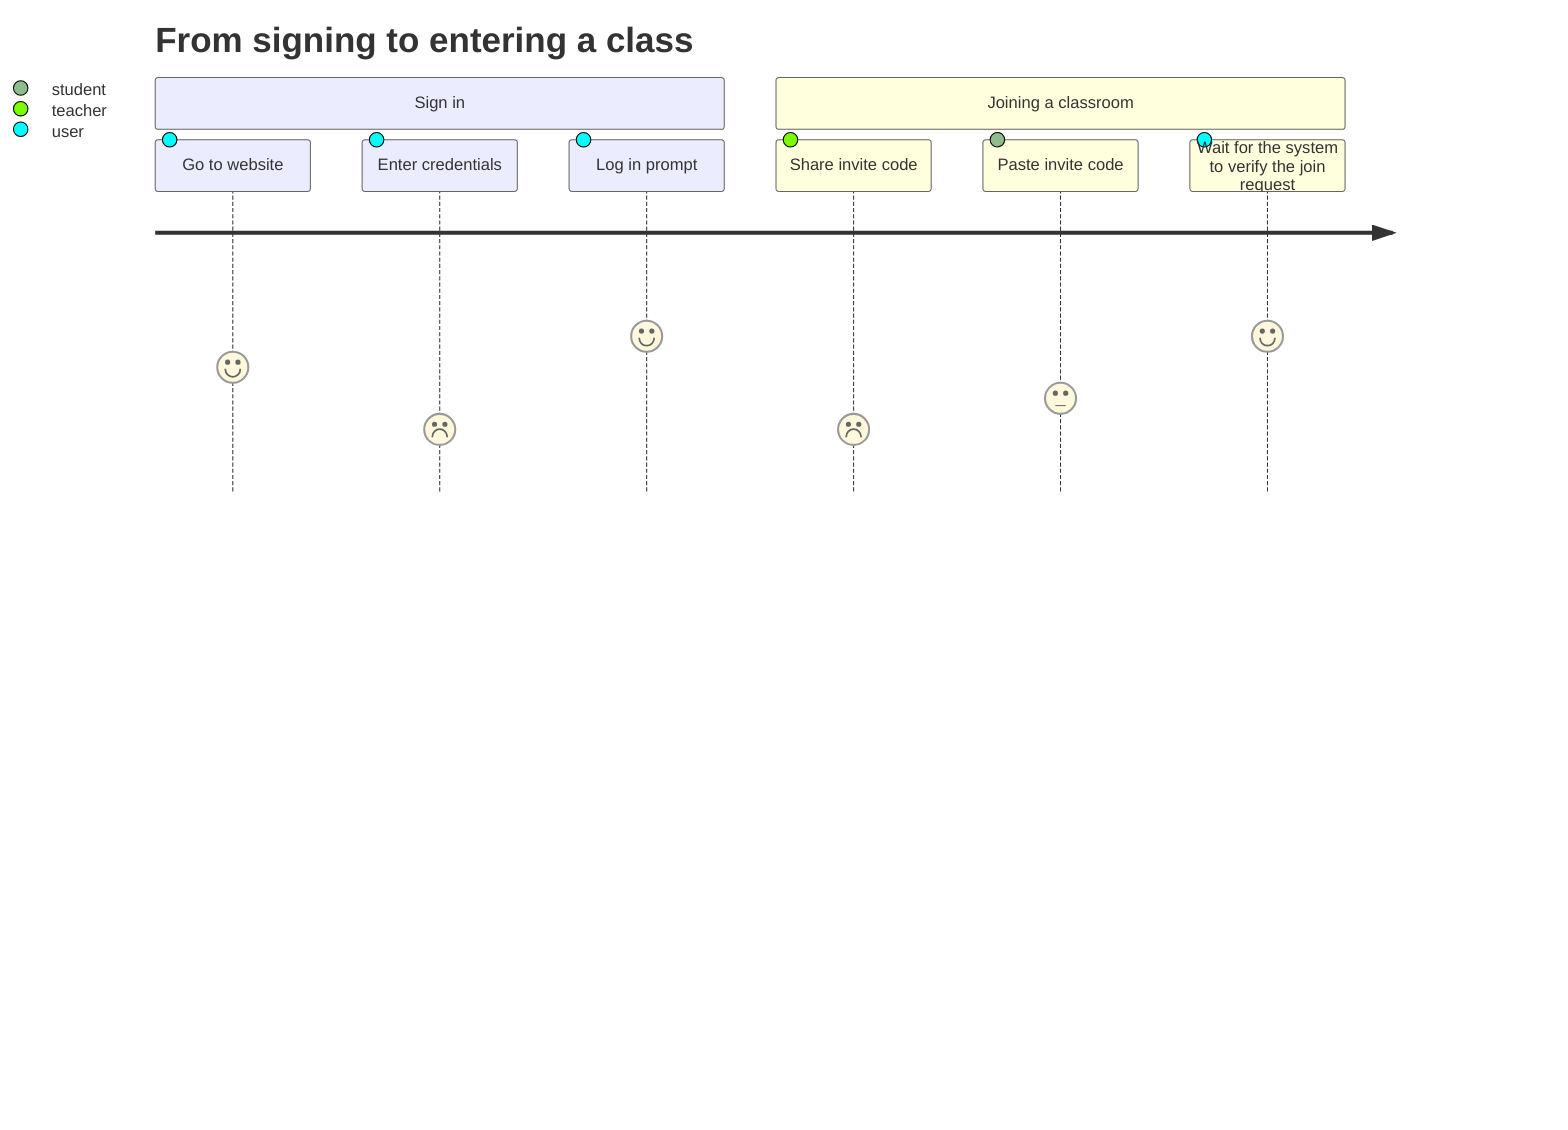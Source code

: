 journey
    title From signing to entering a class
    section Sign in
      Go to website: 4: user
      Enter credentials: 2: user
      Log in prompt: 5: user
    section Joining a classroom
      Share invite code: 2: teacher
      Paste invite code: 3: student
      Wait for the system to verify the join request: 5: user